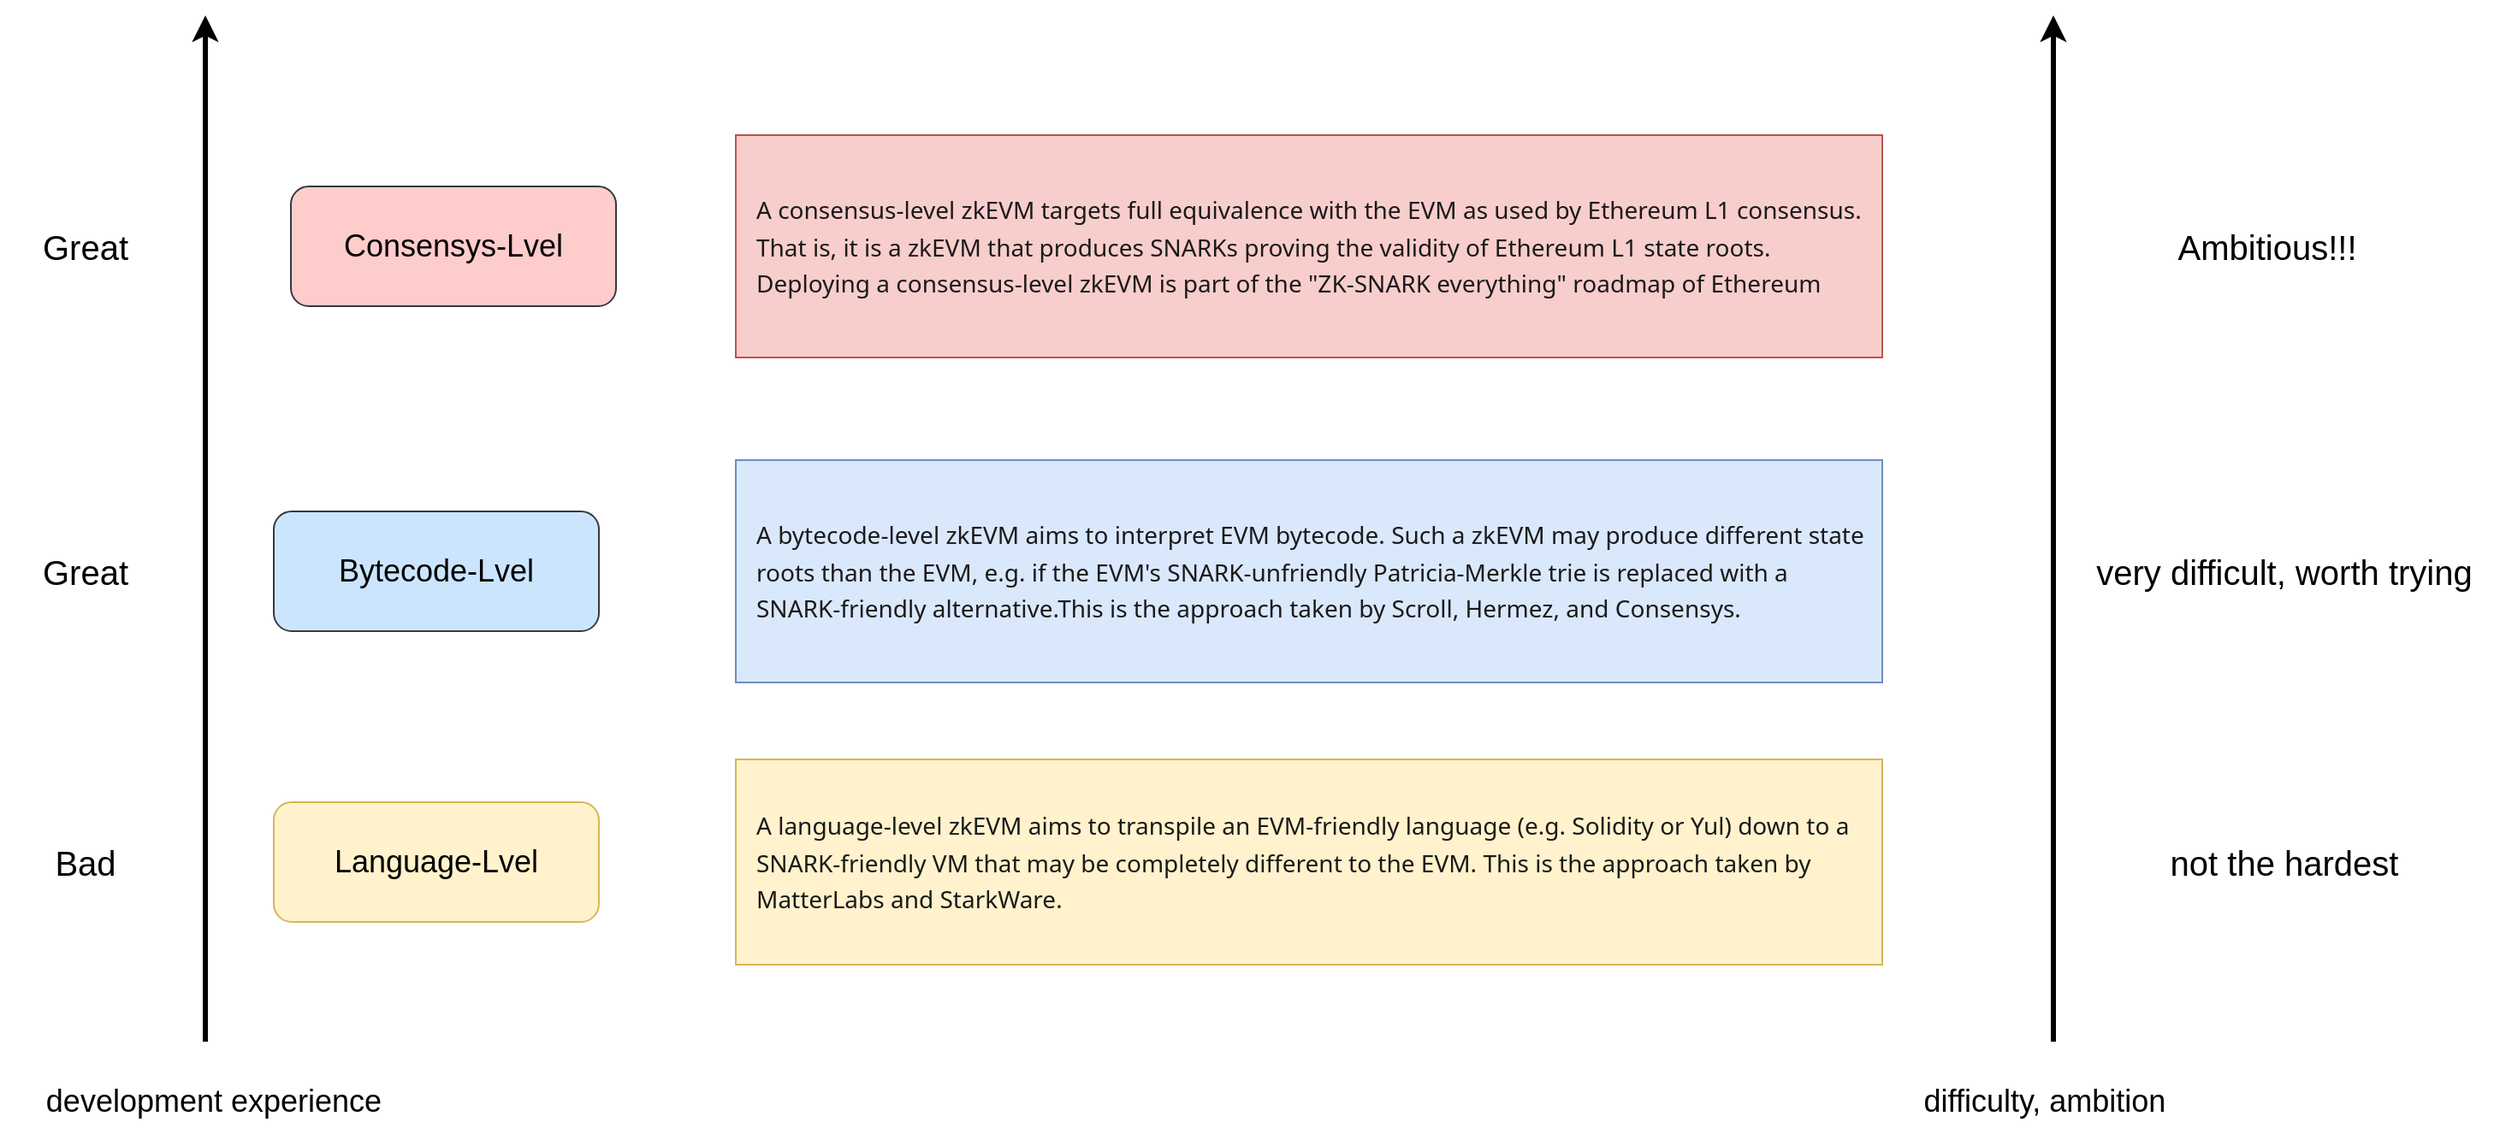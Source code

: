 <mxfile version="20.0.1" type="github">
  <diagram id="TRkx5v75kSCxQt9J-QwU" name="Page-1">
    <mxGraphModel dx="2276" dy="1894" grid="1" gridSize="10" guides="1" tooltips="1" connect="1" arrows="1" fold="1" page="1" pageScale="1" pageWidth="850" pageHeight="1100" math="0" shadow="0">
      <root>
        <mxCell id="0" />
        <mxCell id="1" parent="0" />
        <mxCell id="sUDlvrS8sk9wRTxF1nw5-7" value="&lt;span style=&quot;text-align: left;&quot;&gt;Language-Lvel&lt;/span&gt;" style="rounded=1;whiteSpace=wrap;html=1;fontSize=18;fillColor=#fff2cc;strokeColor=#d6b656;" vertex="1" parent="1">
          <mxGeometry x="120" y="420" width="190" height="70" as="geometry" />
        </mxCell>
        <mxCell id="sUDlvrS8sk9wRTxF1nw5-8" value="&lt;span style=&quot;text-align: left;&quot;&gt;Bytecode-Lvel&lt;/span&gt;" style="rounded=1;whiteSpace=wrap;html=1;fontSize=18;fillColor=#cce5ff;strokeColor=#36393d;" vertex="1" parent="1">
          <mxGeometry x="120" y="250" width="190" height="70" as="geometry" />
        </mxCell>
        <mxCell id="sUDlvrS8sk9wRTxF1nw5-9" value="&lt;span style=&quot;text-align: left;&quot;&gt;Consensys-Lvel&lt;/span&gt;" style="rounded=1;whiteSpace=wrap;html=1;fontSize=18;fillColor=#ffcccc;strokeColor=#36393d;" vertex="1" parent="1">
          <mxGeometry x="130" y="60" width="190" height="70" as="geometry" />
        </mxCell>
        <mxCell id="sUDlvrS8sk9wRTxF1nw5-10" value="&lt;span style=&quot;color: rgb(26, 26, 27); font-family: &amp;quot;Noto Sans&amp;quot;, Arial, sans-serif; font-size: 14px; background-color: rgb(248, 206, 204);&quot;&gt;A consensus-level zkEVM targets full equivalence with the EVM as used by Ethereum L1 consensus. That is, it is a zkEVM that produces SNARKs proving the validity of Ethereum L1 state roots. Deploying a consensus-level zkEVM is part of the &quot;ZK-SNARK everything&quot; roadmap of Ethereum&lt;/span&gt;" style="rounded=0;whiteSpace=wrap;html=1;fontSize=18;align=left;spacing=12;fillColor=#F8CECC;strokeColor=#b85450;" vertex="1" parent="1">
          <mxGeometry x="390" y="30" width="670" height="130" as="geometry" />
        </mxCell>
        <mxCell id="sUDlvrS8sk9wRTxF1nw5-11" value="&lt;span style=&quot;background-color: rgb(218, 232, 252);&quot;&gt;&lt;span style=&quot;color: rgb(26, 26, 27); font-family: &amp;quot;Noto Sans&amp;quot;, Arial, sans-serif; font-size: 14px;&quot;&gt;A bytecode-level zkEVM aims to interpret EVM bytecode. &lt;/span&gt;&lt;span style=&quot;color: rgb(26, 26, 27); font-family: &amp;quot;Noto Sans&amp;quot;, Arial, sans-serif; font-size: 14px;&quot;&gt;Such a zkEVM may produce different state roots than the EVM, e.g. if the EVM&#39;s SNARK-unfriendly Patricia-Merkle trie is replaced with a SNARK-friendly alternative.&lt;/span&gt;&lt;span style=&quot;color: rgb(26, 26, 27); font-family: &amp;quot;Noto Sans&amp;quot;, Arial, sans-serif; font-size: 14px;&quot;&gt;This is the approach taken by Scroll, Hermez, and Consensys&lt;/span&gt;&lt;span style=&quot;color: rgb(26, 26, 27); font-family: &amp;quot;Noto Sans&amp;quot;, Arial, sans-serif; font-size: 14px;&quot;&gt;.&amp;nbsp;&lt;/span&gt;&lt;/span&gt;" style="rounded=0;whiteSpace=wrap;html=1;fontSize=18;align=left;spacing=12;fillColor=#DAE8FC;strokeColor=#6c8ebf;" vertex="1" parent="1">
          <mxGeometry x="390" y="220" width="670" height="130" as="geometry" />
        </mxCell>
        <mxCell id="sUDlvrS8sk9wRTxF1nw5-12" value="&lt;span style=&quot;color: rgb(26, 26, 27); font-family: &amp;quot;Noto Sans&amp;quot;, Arial, sans-serif; font-size: 14px; background-color: rgb(255, 242, 204);&quot;&gt;A language-level zkEVM aims to transpile an EVM-friendly language (e.g. Solidity or Yul) down to a SNARK-friendly VM that may be completely different to the EVM. This is the approach taken by MatterLabs and StarkWare.&lt;/span&gt;" style="rounded=0;whiteSpace=wrap;html=1;fontSize=18;align=left;spacing=12;fillColor=#FFF2CC;strokeColor=#d6b656;" vertex="1" parent="1">
          <mxGeometry x="390" y="395" width="670" height="120" as="geometry" />
        </mxCell>
        <mxCell id="sUDlvrS8sk9wRTxF1nw5-14" value="" style="endArrow=classic;html=1;rounded=0;fontSize=18;strokeWidth=3;" edge="1" parent="1">
          <mxGeometry width="50" height="50" relative="1" as="geometry">
            <mxPoint x="80" y="560" as="sourcePoint" />
            <mxPoint x="80" y="-40" as="targetPoint" />
          </mxGeometry>
        </mxCell>
        <mxCell id="sUDlvrS8sk9wRTxF1nw5-16" value="" style="endArrow=classic;html=1;rounded=0;fontSize=18;strokeWidth=3;" edge="1" parent="1">
          <mxGeometry width="50" height="50" relative="1" as="geometry">
            <mxPoint x="1160" y="560" as="sourcePoint" />
            <mxPoint x="1160" y="-40" as="targetPoint" />
          </mxGeometry>
        </mxCell>
        <mxCell id="sUDlvrS8sk9wRTxF1nw5-19" value="development experience" style="text;html=1;strokeColor=none;fillColor=none;align=center;verticalAlign=middle;whiteSpace=wrap;rounded=0;labelBackgroundColor=none;fontSize=18;" vertex="1" parent="1">
          <mxGeometry x="-40" y="570" width="250" height="50" as="geometry" />
        </mxCell>
        <mxCell id="sUDlvrS8sk9wRTxF1nw5-20" value="difficulty, ambition" style="text;html=1;strokeColor=none;fillColor=none;align=center;verticalAlign=middle;whiteSpace=wrap;rounded=0;labelBackgroundColor=none;fontSize=18;" vertex="1" parent="1">
          <mxGeometry x="1030" y="570" width="250" height="50" as="geometry" />
        </mxCell>
        <mxCell id="sUDlvrS8sk9wRTxF1nw5-21" value="&lt;font style=&quot;font-size: 20px;&quot;&gt;Bad&lt;/font&gt;" style="text;html=1;strokeColor=none;fillColor=none;align=center;verticalAlign=middle;whiteSpace=wrap;rounded=0;labelBackgroundColor=none;fontSize=16;" vertex="1" parent="1">
          <mxGeometry x="-20" y="440" width="60" height="30" as="geometry" />
        </mxCell>
        <mxCell id="sUDlvrS8sk9wRTxF1nw5-22" value="Great" style="text;html=1;strokeColor=none;fillColor=none;align=center;verticalAlign=middle;whiteSpace=wrap;rounded=0;labelBackgroundColor=none;fontSize=20;" vertex="1" parent="1">
          <mxGeometry x="-20" y="80" width="60" height="30" as="geometry" />
        </mxCell>
        <mxCell id="sUDlvrS8sk9wRTxF1nw5-23" style="edgeStyle=orthogonalEdgeStyle;rounded=0;orthogonalLoop=1;jettySize=auto;html=1;exitX=0.5;exitY=1;exitDx=0;exitDy=0;fontSize=14;strokeWidth=3;" edge="1" parent="1" source="sUDlvrS8sk9wRTxF1nw5-21" target="sUDlvrS8sk9wRTxF1nw5-21">
          <mxGeometry relative="1" as="geometry" />
        </mxCell>
        <mxCell id="sUDlvrS8sk9wRTxF1nw5-24" value="&lt;font style=&quot;font-size: 20px;&quot;&gt;Great&lt;/font&gt;" style="text;html=1;strokeColor=none;fillColor=none;align=center;verticalAlign=middle;whiteSpace=wrap;rounded=0;labelBackgroundColor=none;fontSize=16;" vertex="1" parent="1">
          <mxGeometry x="-20" y="270" width="60" height="30" as="geometry" />
        </mxCell>
        <mxCell id="sUDlvrS8sk9wRTxF1nw5-25" value="not the hardest" style="text;html=1;strokeColor=none;fillColor=none;align=center;verticalAlign=middle;whiteSpace=wrap;rounded=0;labelBackgroundColor=none;fontSize=20;" vertex="1" parent="1">
          <mxGeometry x="1220" y="435" width="150" height="40" as="geometry" />
        </mxCell>
        <mxCell id="sUDlvrS8sk9wRTxF1nw5-26" value="very difficult, worth trying" style="text;html=1;strokeColor=none;fillColor=none;align=center;verticalAlign=middle;whiteSpace=wrap;rounded=0;labelBackgroundColor=none;fontSize=20;" vertex="1" parent="1">
          <mxGeometry x="1170" y="265" width="250" height="40" as="geometry" />
        </mxCell>
        <mxCell id="sUDlvrS8sk9wRTxF1nw5-27" value="Ambitious!!!" style="text;html=1;strokeColor=none;fillColor=none;align=center;verticalAlign=middle;whiteSpace=wrap;rounded=0;labelBackgroundColor=none;fontSize=20;" vertex="1" parent="1">
          <mxGeometry x="1240" y="80" width="90" height="30" as="geometry" />
        </mxCell>
      </root>
    </mxGraphModel>
  </diagram>
</mxfile>
